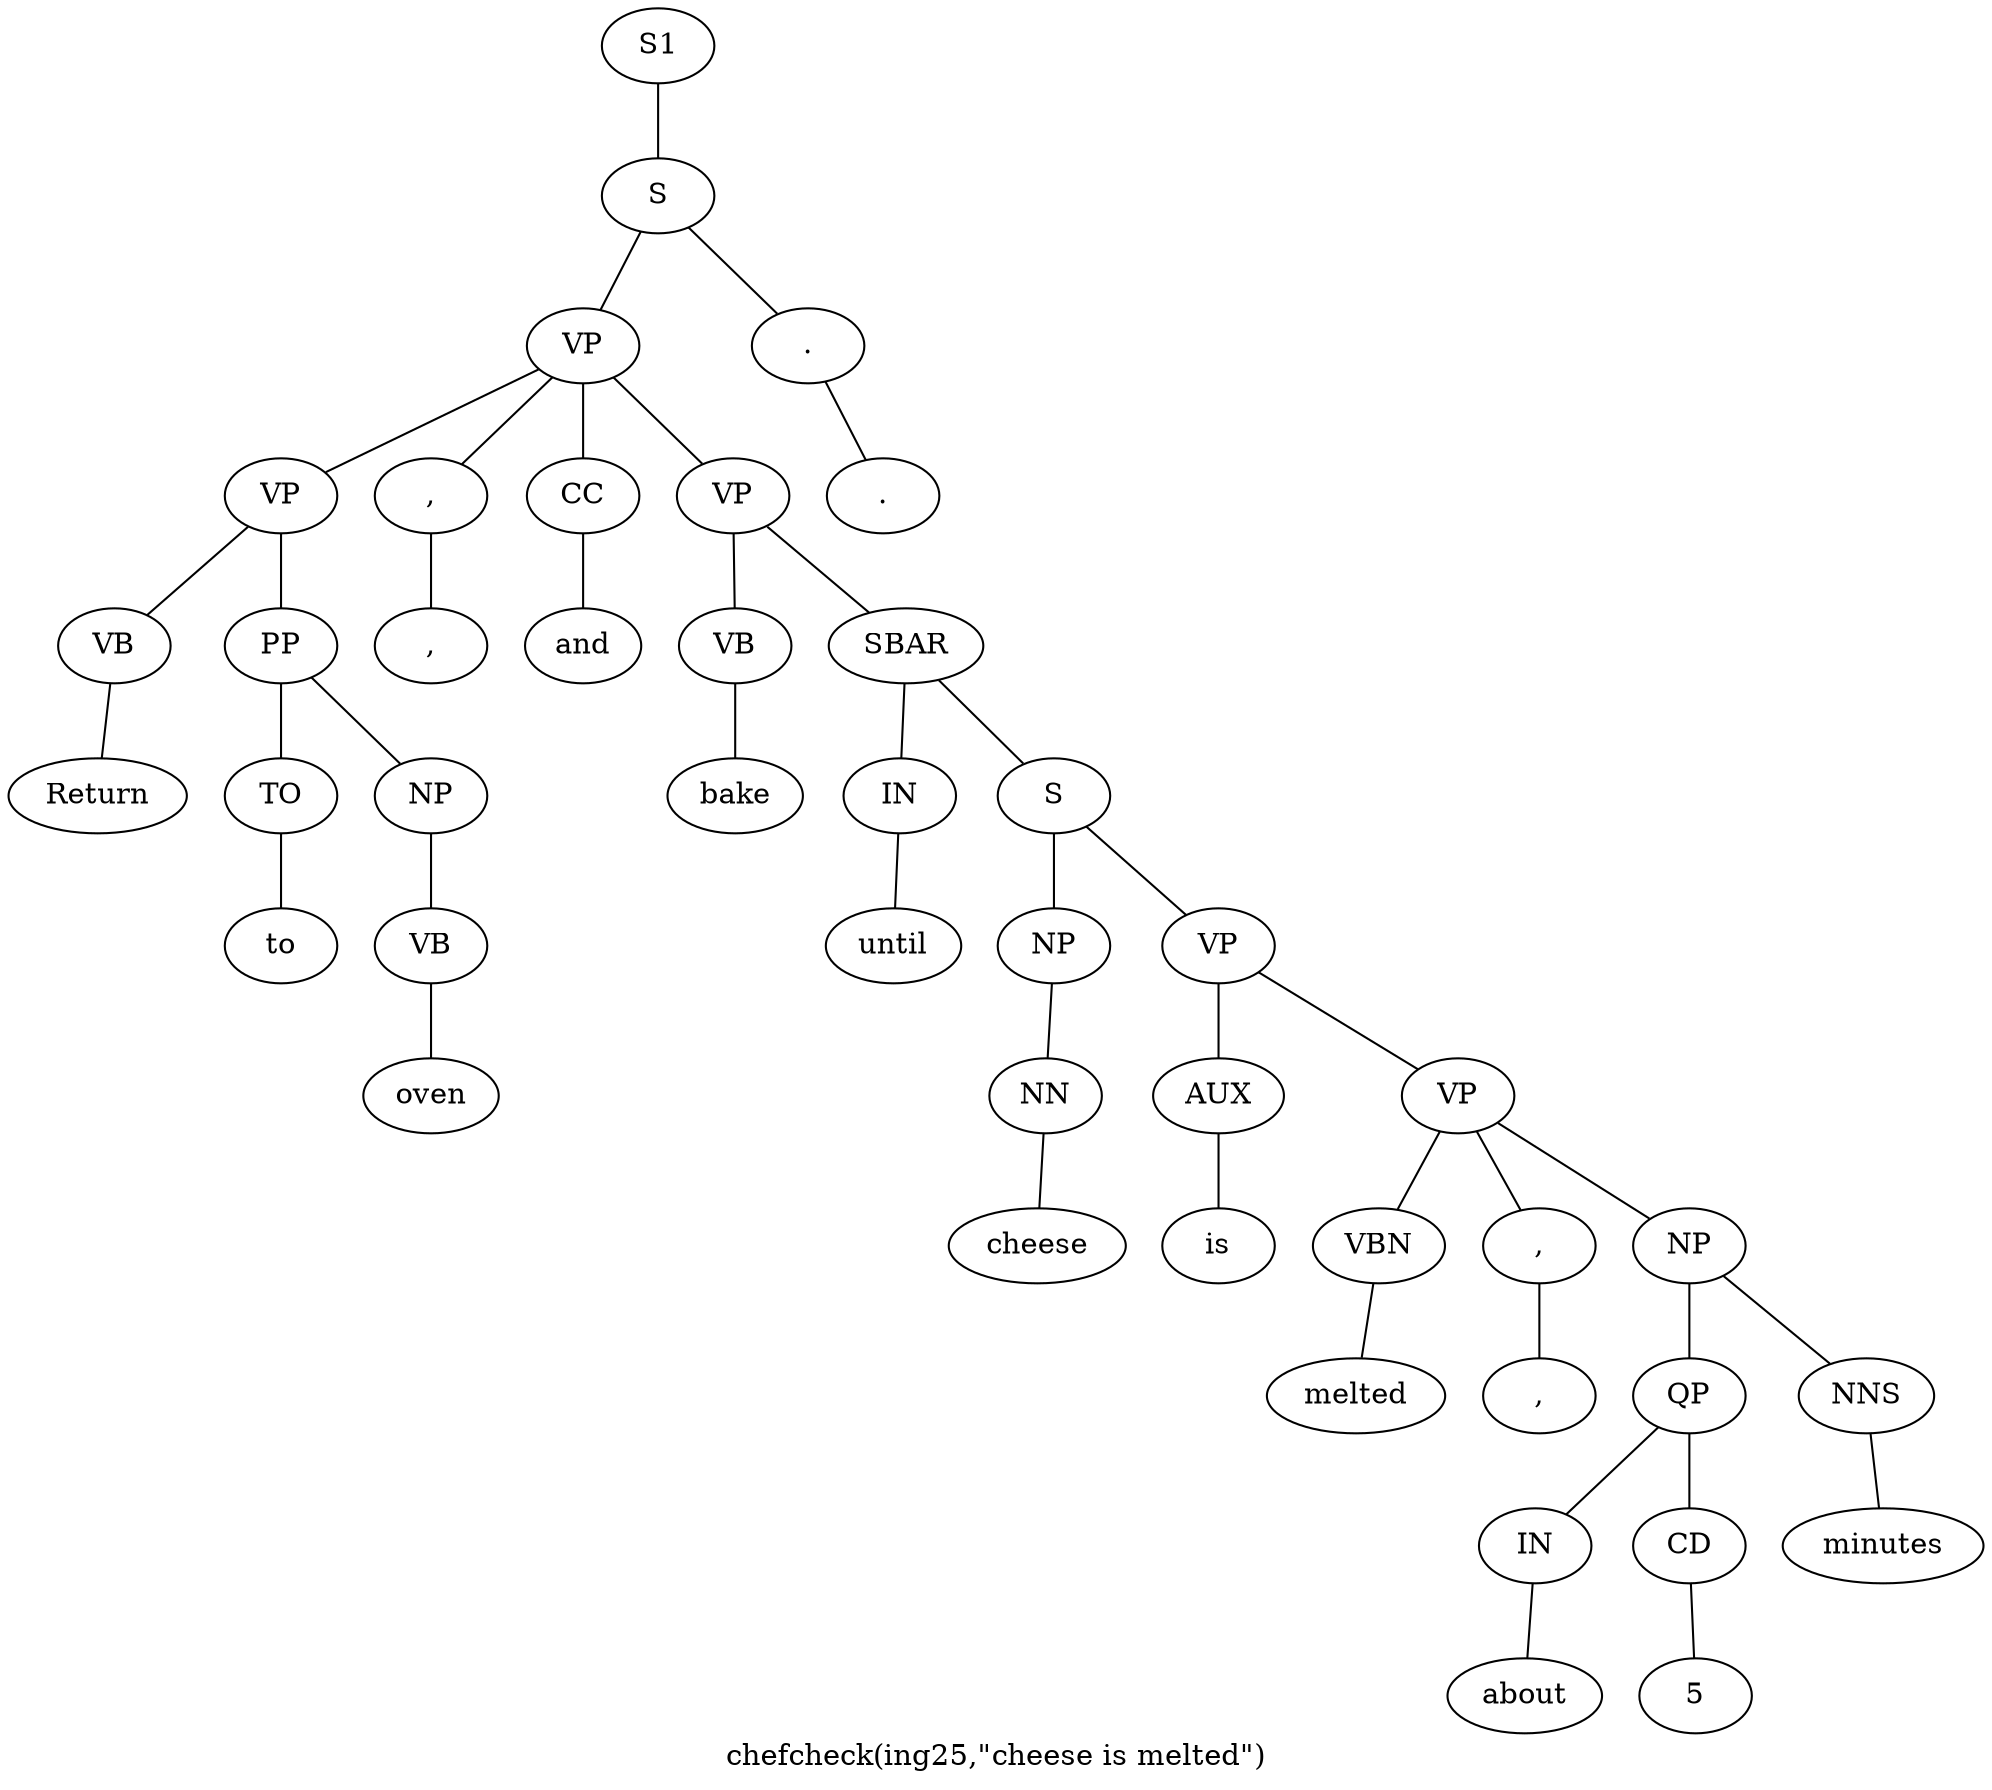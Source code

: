 graph SyntaxGraph {
	label = "chefcheck(ing25,\"cheese is melted\")";
	Node0 [label="S1"];
	Node1 [label="S"];
	Node2 [label="VP"];
	Node3 [label="VP"];
	Node4 [label="VB"];
	Node5 [label="Return"];
	Node6 [label="PP"];
	Node7 [label="TO"];
	Node8 [label="to"];
	Node9 [label="NP"];
	Node10 [label="VB"];
	Node11 [label="oven"];
	Node12 [label=","];
	Node13 [label=","];
	Node14 [label="CC"];
	Node15 [label="and"];
	Node16 [label="VP"];
	Node17 [label="VB"];
	Node18 [label="bake"];
	Node19 [label="SBAR"];
	Node20 [label="IN"];
	Node21 [label="until"];
	Node22 [label="S"];
	Node23 [label="NP"];
	Node24 [label="NN"];
	Node25 [label="cheese"];
	Node26 [label="VP"];
	Node27 [label="AUX"];
	Node28 [label="is"];
	Node29 [label="VP"];
	Node30 [label="VBN"];
	Node31 [label="melted"];
	Node32 [label=","];
	Node33 [label=","];
	Node34 [label="NP"];
	Node35 [label="QP"];
	Node36 [label="IN"];
	Node37 [label="about"];
	Node38 [label="CD"];
	Node39 [label="5"];
	Node40 [label="NNS"];
	Node41 [label="minutes"];
	Node42 [label="."];
	Node43 [label="."];

	Node0 -- Node1;
	Node1 -- Node2;
	Node1 -- Node42;
	Node2 -- Node3;
	Node2 -- Node12;
	Node2 -- Node14;
	Node2 -- Node16;
	Node3 -- Node4;
	Node3 -- Node6;
	Node4 -- Node5;
	Node6 -- Node7;
	Node6 -- Node9;
	Node7 -- Node8;
	Node9 -- Node10;
	Node10 -- Node11;
	Node12 -- Node13;
	Node14 -- Node15;
	Node16 -- Node17;
	Node16 -- Node19;
	Node17 -- Node18;
	Node19 -- Node20;
	Node19 -- Node22;
	Node20 -- Node21;
	Node22 -- Node23;
	Node22 -- Node26;
	Node23 -- Node24;
	Node24 -- Node25;
	Node26 -- Node27;
	Node26 -- Node29;
	Node27 -- Node28;
	Node29 -- Node30;
	Node29 -- Node32;
	Node29 -- Node34;
	Node30 -- Node31;
	Node32 -- Node33;
	Node34 -- Node35;
	Node34 -- Node40;
	Node35 -- Node36;
	Node35 -- Node38;
	Node36 -- Node37;
	Node38 -- Node39;
	Node40 -- Node41;
	Node42 -- Node43;
}